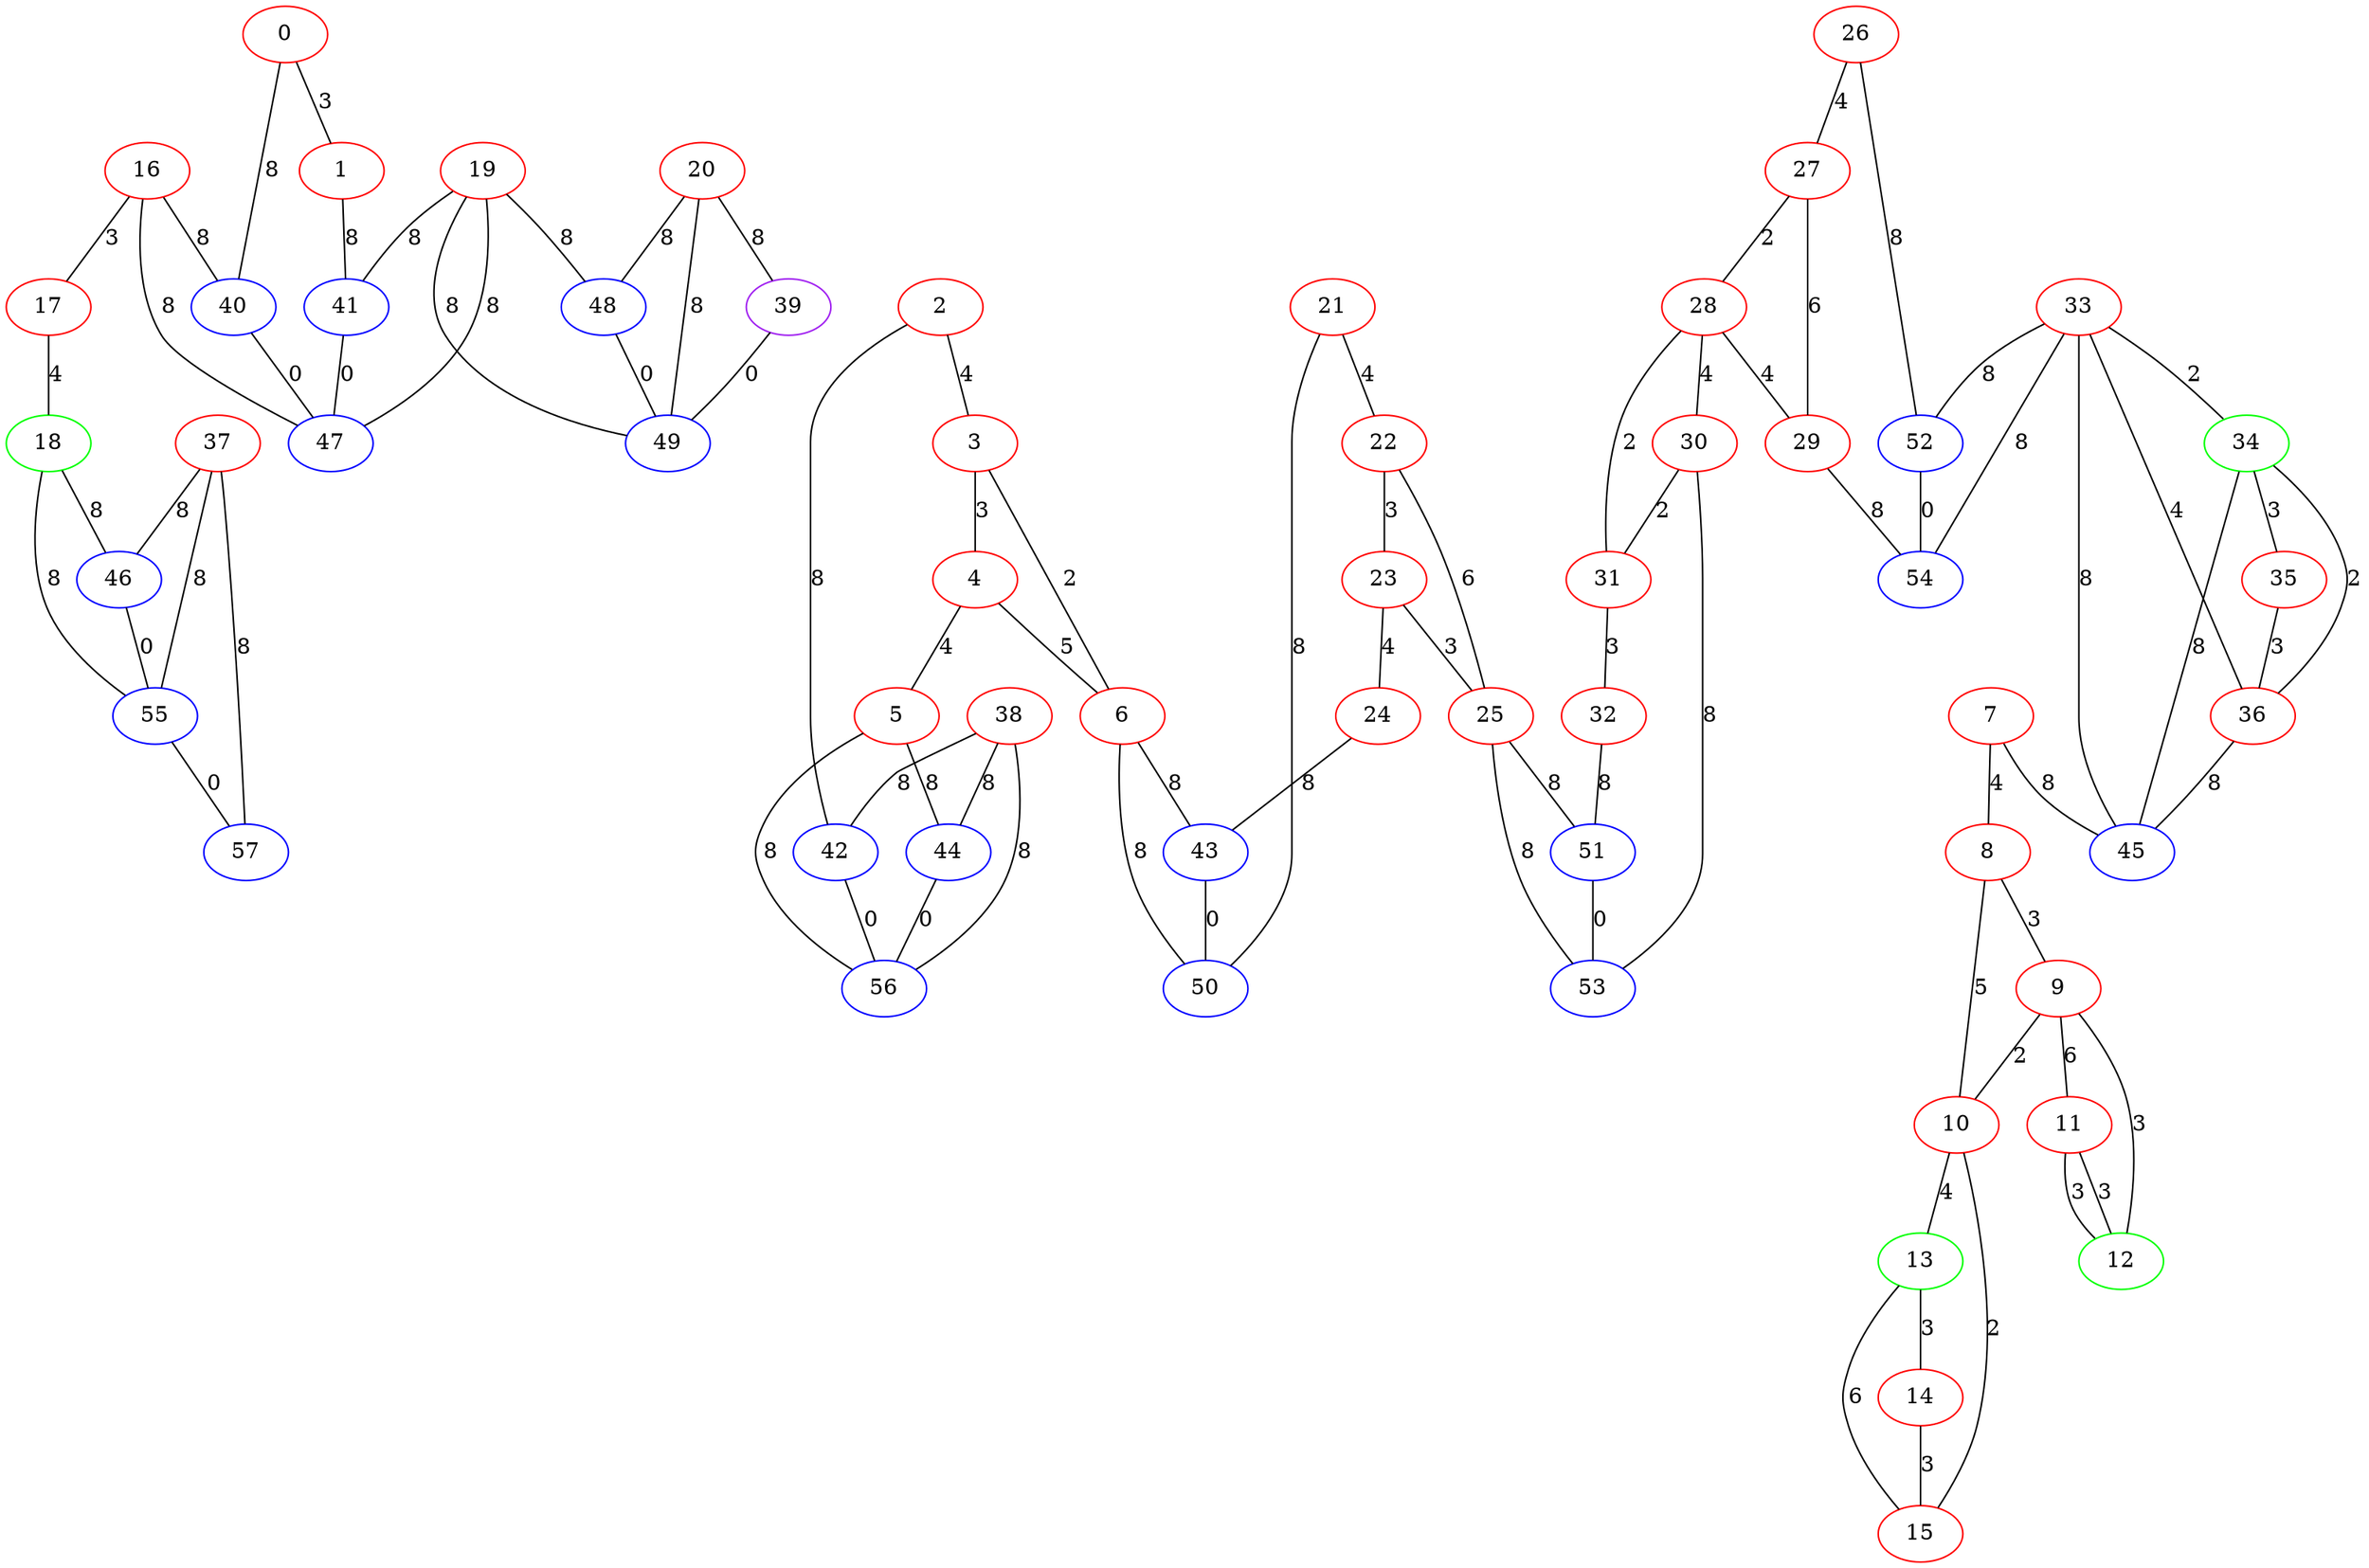 graph "" {
0 [color=red, weight=1];
1 [color=red, weight=1];
2 [color=red, weight=1];
3 [color=red, weight=1];
4 [color=red, weight=1];
5 [color=red, weight=1];
6 [color=red, weight=1];
7 [color=red, weight=1];
8 [color=red, weight=1];
9 [color=red, weight=1];
10 [color=red, weight=1];
11 [color=red, weight=1];
12 [color=green, weight=2];
13 [color=green, weight=2];
14 [color=red, weight=1];
15 [color=red, weight=1];
16 [color=red, weight=1];
17 [color=red, weight=1];
18 [color=green, weight=2];
19 [color=red, weight=1];
20 [color=red, weight=1];
21 [color=red, weight=1];
22 [color=red, weight=1];
23 [color=red, weight=1];
24 [color=red, weight=1];
25 [color=red, weight=1];
26 [color=red, weight=1];
27 [color=red, weight=1];
28 [color=red, weight=1];
29 [color=red, weight=1];
30 [color=red, weight=1];
31 [color=red, weight=1];
32 [color=red, weight=1];
33 [color=red, weight=1];
34 [color=green, weight=2];
35 [color=red, weight=1];
36 [color=red, weight=1];
37 [color=red, weight=1];
38 [color=red, weight=1];
39 [color=purple, weight=4];
40 [color=blue, weight=3];
41 [color=blue, weight=3];
42 [color=blue, weight=3];
43 [color=blue, weight=3];
44 [color=blue, weight=3];
45 [color=blue, weight=3];
46 [color=blue, weight=3];
47 [color=blue, weight=3];
48 [color=blue, weight=3];
49 [color=blue, weight=3];
50 [color=blue, weight=3];
51 [color=blue, weight=3];
52 [color=blue, weight=3];
53 [color=blue, weight=3];
54 [color=blue, weight=3];
55 [color=blue, weight=3];
56 [color=blue, weight=3];
57 [color=blue, weight=3];
0 -- 40  [key=0, label=8];
0 -- 1  [key=0, label=3];
1 -- 41  [key=0, label=8];
2 -- 42  [key=0, label=8];
2 -- 3  [key=0, label=4];
3 -- 4  [key=0, label=3];
3 -- 6  [key=0, label=2];
4 -- 5  [key=0, label=4];
4 -- 6  [key=0, label=5];
5 -- 56  [key=0, label=8];
5 -- 44  [key=0, label=8];
6 -- 43  [key=0, label=8];
6 -- 50  [key=0, label=8];
7 -- 8  [key=0, label=4];
7 -- 45  [key=0, label=8];
8 -- 9  [key=0, label=3];
8 -- 10  [key=0, label=5];
9 -- 10  [key=0, label=2];
9 -- 11  [key=0, label=6];
9 -- 12  [key=0, label=3];
10 -- 13  [key=0, label=4];
10 -- 15  [key=0, label=2];
11 -- 12  [key=0, label=3];
11 -- 12  [key=1, label=3];
13 -- 14  [key=0, label=3];
13 -- 15  [key=0, label=6];
14 -- 15  [key=0, label=3];
16 -- 40  [key=0, label=8];
16 -- 17  [key=0, label=3];
16 -- 47  [key=0, label=8];
17 -- 18  [key=0, label=4];
18 -- 46  [key=0, label=8];
18 -- 55  [key=0, label=8];
19 -- 48  [key=0, label=8];
19 -- 49  [key=0, label=8];
19 -- 47  [key=0, label=8];
19 -- 41  [key=0, label=8];
20 -- 48  [key=0, label=8];
20 -- 49  [key=0, label=8];
20 -- 39  [key=0, label=8];
21 -- 50  [key=0, label=8];
21 -- 22  [key=0, label=4];
22 -- 25  [key=0, label=6];
22 -- 23  [key=0, label=3];
23 -- 24  [key=0, label=4];
23 -- 25  [key=0, label=3];
24 -- 43  [key=0, label=8];
25 -- 51  [key=0, label=8];
25 -- 53  [key=0, label=8];
26 -- 27  [key=0, label=4];
26 -- 52  [key=0, label=8];
27 -- 28  [key=0, label=2];
27 -- 29  [key=0, label=6];
28 -- 29  [key=0, label=4];
28 -- 30  [key=0, label=4];
28 -- 31  [key=0, label=2];
29 -- 54  [key=0, label=8];
30 -- 53  [key=0, label=8];
30 -- 31  [key=0, label=2];
31 -- 32  [key=0, label=3];
32 -- 51  [key=0, label=8];
33 -- 52  [key=0, label=8];
33 -- 34  [key=0, label=2];
33 -- 36  [key=0, label=4];
33 -- 45  [key=0, label=8];
33 -- 54  [key=0, label=8];
34 -- 35  [key=0, label=3];
34 -- 36  [key=0, label=2];
34 -- 45  [key=0, label=8];
35 -- 36  [key=0, label=3];
36 -- 45  [key=0, label=8];
37 -- 57  [key=0, label=8];
37 -- 46  [key=0, label=8];
37 -- 55  [key=0, label=8];
38 -- 56  [key=0, label=8];
38 -- 42  [key=0, label=8];
38 -- 44  [key=0, label=8];
39 -- 49  [key=0, label=0];
40 -- 47  [key=0, label=0];
41 -- 47  [key=0, label=0];
42 -- 56  [key=0, label=0];
43 -- 50  [key=0, label=0];
44 -- 56  [key=0, label=0];
46 -- 55  [key=0, label=0];
48 -- 49  [key=0, label=0];
51 -- 53  [key=0, label=0];
52 -- 54  [key=0, label=0];
55 -- 57  [key=0, label=0];
}
